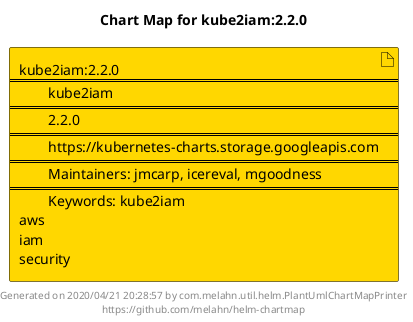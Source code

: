 @startuml
skinparam linetype ortho
skinparam backgroundColor white
skinparam usecaseBorderColor black
skinparam usecaseArrowColor LightSlateGray
skinparam artifactBorderColor black
skinparam artifactArrowColor LightSlateGray

title Chart Map for kube2iam:2.2.0

'There is one referenced Helm Chart
artifact "kube2iam:2.2.0\n====\n\tkube2iam\n====\n\t2.2.0\n====\n\thttps://kubernetes-charts.storage.googleapis.com\n====\n\tMaintainers: jmcarp, icereval, mgoodness\n====\n\tKeywords: kube2iam\naws\niam\nsecurity" as kube2iam_2_2_0 #Gold

'There are 0 referenced Docker Images

'Chart Dependencies

center footer Generated on 2020/04/21 20:28:57 by com.melahn.util.helm.PlantUmlChartMapPrinter\nhttps://github.com/melahn/helm-chartmap
@enduml
